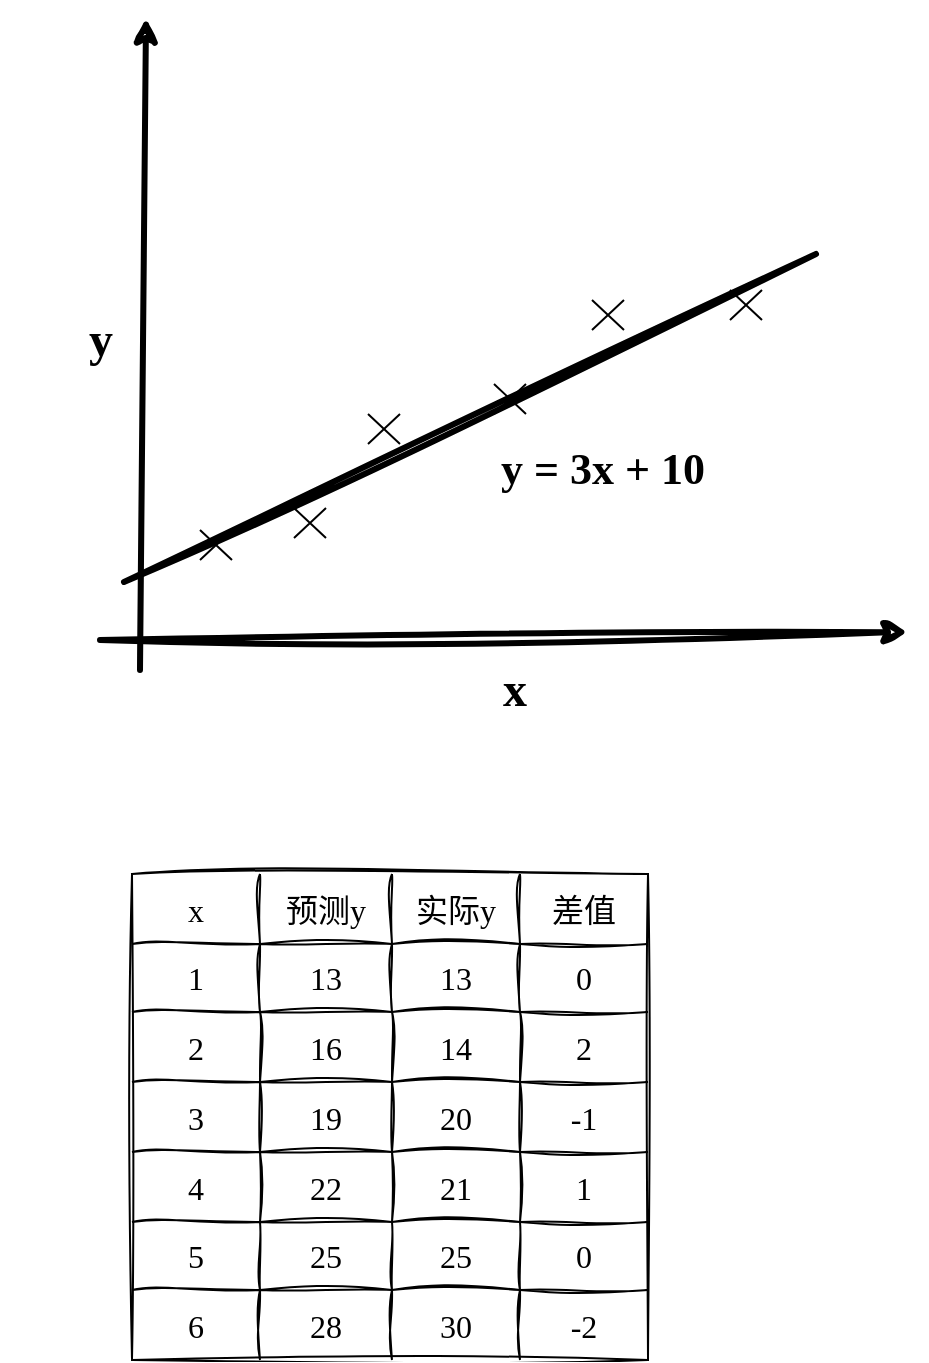 <mxfile version="23.0.1" type="github">
  <diagram name="第 1 页" id="tfmXkASfDuLrXoNh-b1x">
    <mxGraphModel dx="1434" dy="772" grid="0" gridSize="10" guides="1" tooltips="1" connect="1" arrows="1" fold="1" page="1" pageScale="1" pageWidth="827" pageHeight="1169" math="0" shadow="0">
      <root>
        <mxCell id="0" />
        <mxCell id="1" parent="0" />
        <mxCell id="pTE99JYuQGmxs9xaoUjA-1" value="" style="endArrow=classic;html=1;rounded=0;strokeWidth=3;sketch=1;curveFitting=1;jiggle=2;" edge="1" parent="1">
          <mxGeometry width="50" height="50" relative="1" as="geometry">
            <mxPoint x="229" y="503" as="sourcePoint" />
            <mxPoint x="633" y="499" as="targetPoint" />
          </mxGeometry>
        </mxCell>
        <mxCell id="pTE99JYuQGmxs9xaoUjA-2" value="" style="endArrow=classic;html=1;rounded=0;sketch=1;curveFitting=1;jiggle=2;strokeWidth=3;" edge="1" parent="1">
          <mxGeometry width="50" height="50" relative="1" as="geometry">
            <mxPoint x="249" y="518" as="sourcePoint" />
            <mxPoint x="252" y="192" as="targetPoint" />
          </mxGeometry>
        </mxCell>
        <mxCell id="pTE99JYuQGmxs9xaoUjA-3" value="&lt;font face=&quot;Comic Sans MS&quot;&gt;x&lt;/font&gt;" style="text;strokeColor=none;fillColor=none;html=1;fontSize=24;fontStyle=1;verticalAlign=middle;align=center;" vertex="1" parent="1">
          <mxGeometry x="386" y="508" width="100" height="40" as="geometry" />
        </mxCell>
        <mxCell id="pTE99JYuQGmxs9xaoUjA-4" value="&lt;font face=&quot;Comic Sans MS&quot;&gt;y&lt;/font&gt;" style="text;strokeColor=none;fillColor=none;html=1;fontSize=24;fontStyle=1;verticalAlign=middle;align=center;" vertex="1" parent="1">
          <mxGeometry x="179" y="333" width="100" height="40" as="geometry" />
        </mxCell>
        <mxCell id="pTE99JYuQGmxs9xaoUjA-5" value="" style="shape=mxgraph.sysml.x;" vertex="1" parent="1">
          <mxGeometry x="279" y="448" width="16" height="15" as="geometry" />
        </mxCell>
        <mxCell id="pTE99JYuQGmxs9xaoUjA-7" value="" style="shape=mxgraph.sysml.x;" vertex="1" parent="1">
          <mxGeometry x="326" y="437" width="16" height="15" as="geometry" />
        </mxCell>
        <mxCell id="pTE99JYuQGmxs9xaoUjA-8" value="" style="shape=mxgraph.sysml.x;" vertex="1" parent="1">
          <mxGeometry x="363" y="390" width="16" height="15" as="geometry" />
        </mxCell>
        <mxCell id="pTE99JYuQGmxs9xaoUjA-9" value="" style="shape=mxgraph.sysml.x;" vertex="1" parent="1">
          <mxGeometry x="426" y="375" width="16" height="15" as="geometry" />
        </mxCell>
        <mxCell id="pTE99JYuQGmxs9xaoUjA-10" value="" style="shape=mxgraph.sysml.x;" vertex="1" parent="1">
          <mxGeometry x="475" y="333" width="16" height="15" as="geometry" />
        </mxCell>
        <mxCell id="pTE99JYuQGmxs9xaoUjA-11" value="" style="shape=mxgraph.sysml.x;" vertex="1" parent="1">
          <mxGeometry x="544" y="328" width="16" height="15" as="geometry" />
        </mxCell>
        <mxCell id="pTE99JYuQGmxs9xaoUjA-12" value="" style="endArrow=none;html=1;rounded=0;strokeWidth=3;sketch=1;curveFitting=1;jiggle=2;" edge="1" parent="1">
          <mxGeometry width="50" height="50" relative="1" as="geometry">
            <mxPoint x="241" y="474" as="sourcePoint" />
            <mxPoint x="587" y="310" as="targetPoint" />
          </mxGeometry>
        </mxCell>
        <mxCell id="pTE99JYuQGmxs9xaoUjA-13" value="&lt;font style=&quot;font-size: 22px;&quot; face=&quot;Comic Sans MS&quot;&gt;y = 3x + 10&lt;/font&gt;" style="text;strokeColor=none;fillColor=none;html=1;fontSize=24;fontStyle=1;verticalAlign=middle;align=center;" vertex="1" parent="1">
          <mxGeometry x="430" y="397" width="100" height="40" as="geometry" />
        </mxCell>
        <mxCell id="pTE99JYuQGmxs9xaoUjA-14" value="" style="shape=table;startSize=0;container=1;collapsible=0;childLayout=tableLayout;fontSize=16;sketch=1;curveFitting=1;jiggle=2;fontFamily=Comic Sans MS;" vertex="1" parent="1">
          <mxGeometry x="245" y="620" width="258" height="243" as="geometry" />
        </mxCell>
        <mxCell id="pTE99JYuQGmxs9xaoUjA-31" style="shape=tableRow;horizontal=0;startSize=0;swimlaneHead=0;swimlaneBody=0;strokeColor=inherit;top=0;left=0;bottom=0;right=0;collapsible=0;dropTarget=0;fillColor=none;points=[[0,0.5],[1,0.5]];portConstraint=eastwest;fontSize=16;" vertex="1" parent="pTE99JYuQGmxs9xaoUjA-14">
          <mxGeometry width="258" height="35" as="geometry" />
        </mxCell>
        <mxCell id="pTE99JYuQGmxs9xaoUjA-32" value="x" style="shape=partialRectangle;html=1;whiteSpace=wrap;connectable=0;strokeColor=inherit;overflow=hidden;fillColor=none;top=0;left=0;bottom=0;right=0;pointerEvents=1;fontSize=16;fontFamily=Comic Sans MS;" vertex="1" parent="pTE99JYuQGmxs9xaoUjA-31">
          <mxGeometry width="64" height="35" as="geometry">
            <mxRectangle width="64" height="35" as="alternateBounds" />
          </mxGeometry>
        </mxCell>
        <mxCell id="pTE99JYuQGmxs9xaoUjA-33" value="预测y" style="shape=partialRectangle;html=1;whiteSpace=wrap;connectable=0;strokeColor=inherit;overflow=hidden;fillColor=none;top=0;left=0;bottom=0;right=0;pointerEvents=1;fontSize=16;fontFamily=Comic Sans MS;" vertex="1" parent="pTE99JYuQGmxs9xaoUjA-31">
          <mxGeometry x="64" width="66" height="35" as="geometry">
            <mxRectangle width="66" height="35" as="alternateBounds" />
          </mxGeometry>
        </mxCell>
        <mxCell id="pTE99JYuQGmxs9xaoUjA-34" value="实际y" style="shape=partialRectangle;html=1;whiteSpace=wrap;connectable=0;strokeColor=inherit;overflow=hidden;fillColor=none;top=0;left=0;bottom=0;right=0;pointerEvents=1;fontSize=16;fontFamily=Comic Sans MS;" vertex="1" parent="pTE99JYuQGmxs9xaoUjA-31">
          <mxGeometry x="130" width="64" height="35" as="geometry">
            <mxRectangle width="64" height="35" as="alternateBounds" />
          </mxGeometry>
        </mxCell>
        <mxCell id="pTE99JYuQGmxs9xaoUjA-35" value="差值" style="shape=partialRectangle;html=1;whiteSpace=wrap;connectable=0;strokeColor=inherit;overflow=hidden;fillColor=none;top=0;left=0;bottom=0;right=0;pointerEvents=1;fontSize=16;fontFamily=Comic Sans MS;" vertex="1" parent="pTE99JYuQGmxs9xaoUjA-31">
          <mxGeometry x="194" width="64" height="35" as="geometry">
            <mxRectangle width="64" height="35" as="alternateBounds" />
          </mxGeometry>
        </mxCell>
        <mxCell id="pTE99JYuQGmxs9xaoUjA-15" value="" style="shape=tableRow;horizontal=0;startSize=0;swimlaneHead=0;swimlaneBody=0;strokeColor=inherit;top=0;left=0;bottom=0;right=0;collapsible=0;dropTarget=0;fillColor=none;points=[[0,0.5],[1,0.5]];portConstraint=eastwest;fontSize=16;fontFamily=Comic Sans MS;" vertex="1" parent="pTE99JYuQGmxs9xaoUjA-14">
          <mxGeometry y="35" width="258" height="34" as="geometry" />
        </mxCell>
        <mxCell id="pTE99JYuQGmxs9xaoUjA-16" value="1" style="shape=partialRectangle;html=1;whiteSpace=wrap;connectable=0;strokeColor=inherit;overflow=hidden;fillColor=none;top=0;left=0;bottom=0;right=0;pointerEvents=1;fontSize=16;fontFamily=Comic Sans MS;" vertex="1" parent="pTE99JYuQGmxs9xaoUjA-15">
          <mxGeometry width="64" height="34" as="geometry">
            <mxRectangle width="64" height="34" as="alternateBounds" />
          </mxGeometry>
        </mxCell>
        <mxCell id="pTE99JYuQGmxs9xaoUjA-17" value="13" style="shape=partialRectangle;html=1;whiteSpace=wrap;connectable=0;strokeColor=inherit;overflow=hidden;fillColor=none;top=0;left=0;bottom=0;right=0;pointerEvents=1;fontSize=16;fontFamily=Comic Sans MS;" vertex="1" parent="pTE99JYuQGmxs9xaoUjA-15">
          <mxGeometry x="64" width="66" height="34" as="geometry">
            <mxRectangle width="66" height="34" as="alternateBounds" />
          </mxGeometry>
        </mxCell>
        <mxCell id="pTE99JYuQGmxs9xaoUjA-18" value="13" style="shape=partialRectangle;html=1;whiteSpace=wrap;connectable=0;strokeColor=inherit;overflow=hidden;fillColor=none;top=0;left=0;bottom=0;right=0;pointerEvents=1;fontSize=16;fontFamily=Comic Sans MS;" vertex="1" parent="pTE99JYuQGmxs9xaoUjA-15">
          <mxGeometry x="130" width="64" height="34" as="geometry">
            <mxRectangle width="64" height="34" as="alternateBounds" />
          </mxGeometry>
        </mxCell>
        <mxCell id="pTE99JYuQGmxs9xaoUjA-36" value="0" style="shape=partialRectangle;html=1;whiteSpace=wrap;connectable=0;strokeColor=inherit;overflow=hidden;fillColor=none;top=0;left=0;bottom=0;right=0;pointerEvents=1;fontSize=16;fontFamily=Comic Sans MS;" vertex="1" parent="pTE99JYuQGmxs9xaoUjA-15">
          <mxGeometry x="194" width="64" height="34" as="geometry">
            <mxRectangle width="64" height="34" as="alternateBounds" />
          </mxGeometry>
        </mxCell>
        <mxCell id="pTE99JYuQGmxs9xaoUjA-19" value="" style="shape=tableRow;horizontal=0;startSize=0;swimlaneHead=0;swimlaneBody=0;strokeColor=inherit;top=0;left=0;bottom=0;right=0;collapsible=0;dropTarget=0;fillColor=none;points=[[0,0.5],[1,0.5]];portConstraint=eastwest;fontSize=16;" vertex="1" parent="pTE99JYuQGmxs9xaoUjA-14">
          <mxGeometry y="69" width="258" height="35" as="geometry" />
        </mxCell>
        <mxCell id="pTE99JYuQGmxs9xaoUjA-20" value="2" style="shape=partialRectangle;html=1;whiteSpace=wrap;connectable=0;strokeColor=inherit;overflow=hidden;fillColor=none;top=0;left=0;bottom=0;right=0;pointerEvents=1;fontSize=16;fontFamily=Comic Sans MS;" vertex="1" parent="pTE99JYuQGmxs9xaoUjA-19">
          <mxGeometry width="64" height="35" as="geometry">
            <mxRectangle width="64" height="35" as="alternateBounds" />
          </mxGeometry>
        </mxCell>
        <mxCell id="pTE99JYuQGmxs9xaoUjA-21" value="16" style="shape=partialRectangle;html=1;whiteSpace=wrap;connectable=0;strokeColor=inherit;overflow=hidden;fillColor=none;top=0;left=0;bottom=0;right=0;pointerEvents=1;fontSize=16;fontFamily=Comic Sans MS;" vertex="1" parent="pTE99JYuQGmxs9xaoUjA-19">
          <mxGeometry x="64" width="66" height="35" as="geometry">
            <mxRectangle width="66" height="35" as="alternateBounds" />
          </mxGeometry>
        </mxCell>
        <mxCell id="pTE99JYuQGmxs9xaoUjA-22" value="14" style="shape=partialRectangle;html=1;whiteSpace=wrap;connectable=0;strokeColor=inherit;overflow=hidden;fillColor=none;top=0;left=0;bottom=0;right=0;pointerEvents=1;fontSize=16;fontFamily=Comic Sans MS;" vertex="1" parent="pTE99JYuQGmxs9xaoUjA-19">
          <mxGeometry x="130" width="64" height="35" as="geometry">
            <mxRectangle width="64" height="35" as="alternateBounds" />
          </mxGeometry>
        </mxCell>
        <mxCell id="pTE99JYuQGmxs9xaoUjA-37" value="2" style="shape=partialRectangle;html=1;whiteSpace=wrap;connectable=0;strokeColor=inherit;overflow=hidden;fillColor=none;top=0;left=0;bottom=0;right=0;pointerEvents=1;fontSize=16;fontFamily=Comic Sans MS;" vertex="1" parent="pTE99JYuQGmxs9xaoUjA-19">
          <mxGeometry x="194" width="64" height="35" as="geometry">
            <mxRectangle width="64" height="35" as="alternateBounds" />
          </mxGeometry>
        </mxCell>
        <mxCell id="pTE99JYuQGmxs9xaoUjA-49" style="shape=tableRow;horizontal=0;startSize=0;swimlaneHead=0;swimlaneBody=0;strokeColor=inherit;top=0;left=0;bottom=0;right=0;collapsible=0;dropTarget=0;fillColor=none;points=[[0,0.5],[1,0.5]];portConstraint=eastwest;fontSize=16;" vertex="1" parent="pTE99JYuQGmxs9xaoUjA-14">
          <mxGeometry y="104" width="258" height="35" as="geometry" />
        </mxCell>
        <mxCell id="pTE99JYuQGmxs9xaoUjA-50" value="3" style="shape=partialRectangle;html=1;whiteSpace=wrap;connectable=0;strokeColor=inherit;overflow=hidden;fillColor=none;top=0;left=0;bottom=0;right=0;pointerEvents=1;fontSize=16;fontFamily=Comic Sans MS;" vertex="1" parent="pTE99JYuQGmxs9xaoUjA-49">
          <mxGeometry width="64" height="35" as="geometry">
            <mxRectangle width="64" height="35" as="alternateBounds" />
          </mxGeometry>
        </mxCell>
        <mxCell id="pTE99JYuQGmxs9xaoUjA-51" value="19" style="shape=partialRectangle;html=1;whiteSpace=wrap;connectable=0;strokeColor=inherit;overflow=hidden;fillColor=none;top=0;left=0;bottom=0;right=0;pointerEvents=1;fontSize=16;fontFamily=Comic Sans MS;" vertex="1" parent="pTE99JYuQGmxs9xaoUjA-49">
          <mxGeometry x="64" width="66" height="35" as="geometry">
            <mxRectangle width="66" height="35" as="alternateBounds" />
          </mxGeometry>
        </mxCell>
        <mxCell id="pTE99JYuQGmxs9xaoUjA-52" value="20" style="shape=partialRectangle;html=1;whiteSpace=wrap;connectable=0;strokeColor=inherit;overflow=hidden;fillColor=none;top=0;left=0;bottom=0;right=0;pointerEvents=1;fontSize=16;fontFamily=Comic Sans MS;" vertex="1" parent="pTE99JYuQGmxs9xaoUjA-49">
          <mxGeometry x="130" width="64" height="35" as="geometry">
            <mxRectangle width="64" height="35" as="alternateBounds" />
          </mxGeometry>
        </mxCell>
        <mxCell id="pTE99JYuQGmxs9xaoUjA-53" value="-1" style="shape=partialRectangle;html=1;whiteSpace=wrap;connectable=0;strokeColor=inherit;overflow=hidden;fillColor=none;top=0;left=0;bottom=0;right=0;pointerEvents=1;fontSize=16;fontFamily=Comic Sans MS;" vertex="1" parent="pTE99JYuQGmxs9xaoUjA-49">
          <mxGeometry x="194" width="64" height="35" as="geometry">
            <mxRectangle width="64" height="35" as="alternateBounds" />
          </mxGeometry>
        </mxCell>
        <mxCell id="pTE99JYuQGmxs9xaoUjA-44" style="shape=tableRow;horizontal=0;startSize=0;swimlaneHead=0;swimlaneBody=0;strokeColor=inherit;top=0;left=0;bottom=0;right=0;collapsible=0;dropTarget=0;fillColor=none;points=[[0,0.5],[1,0.5]];portConstraint=eastwest;fontSize=16;" vertex="1" parent="pTE99JYuQGmxs9xaoUjA-14">
          <mxGeometry y="139" width="258" height="35" as="geometry" />
        </mxCell>
        <mxCell id="pTE99JYuQGmxs9xaoUjA-45" value="4" style="shape=partialRectangle;html=1;whiteSpace=wrap;connectable=0;strokeColor=inherit;overflow=hidden;fillColor=none;top=0;left=0;bottom=0;right=0;pointerEvents=1;fontSize=16;fontFamily=Comic Sans MS;" vertex="1" parent="pTE99JYuQGmxs9xaoUjA-44">
          <mxGeometry width="64" height="35" as="geometry">
            <mxRectangle width="64" height="35" as="alternateBounds" />
          </mxGeometry>
        </mxCell>
        <mxCell id="pTE99JYuQGmxs9xaoUjA-46" value="22" style="shape=partialRectangle;html=1;whiteSpace=wrap;connectable=0;strokeColor=inherit;overflow=hidden;fillColor=none;top=0;left=0;bottom=0;right=0;pointerEvents=1;fontSize=16;fontFamily=Comic Sans MS;" vertex="1" parent="pTE99JYuQGmxs9xaoUjA-44">
          <mxGeometry x="64" width="66" height="35" as="geometry">
            <mxRectangle width="66" height="35" as="alternateBounds" />
          </mxGeometry>
        </mxCell>
        <mxCell id="pTE99JYuQGmxs9xaoUjA-47" value="21" style="shape=partialRectangle;html=1;whiteSpace=wrap;connectable=0;strokeColor=inherit;overflow=hidden;fillColor=none;top=0;left=0;bottom=0;right=0;pointerEvents=1;fontSize=16;fontFamily=Comic Sans MS;" vertex="1" parent="pTE99JYuQGmxs9xaoUjA-44">
          <mxGeometry x="130" width="64" height="35" as="geometry">
            <mxRectangle width="64" height="35" as="alternateBounds" />
          </mxGeometry>
        </mxCell>
        <mxCell id="pTE99JYuQGmxs9xaoUjA-48" value="1" style="shape=partialRectangle;html=1;whiteSpace=wrap;connectable=0;strokeColor=inherit;overflow=hidden;fillColor=none;top=0;left=0;bottom=0;right=0;pointerEvents=1;fontSize=16;fontFamily=Comic Sans MS;" vertex="1" parent="pTE99JYuQGmxs9xaoUjA-44">
          <mxGeometry x="194" width="64" height="35" as="geometry">
            <mxRectangle width="64" height="35" as="alternateBounds" />
          </mxGeometry>
        </mxCell>
        <mxCell id="pTE99JYuQGmxs9xaoUjA-39" style="shape=tableRow;horizontal=0;startSize=0;swimlaneHead=0;swimlaneBody=0;strokeColor=inherit;top=0;left=0;bottom=0;right=0;collapsible=0;dropTarget=0;fillColor=none;points=[[0,0.5],[1,0.5]];portConstraint=eastwest;fontSize=16;" vertex="1" parent="pTE99JYuQGmxs9xaoUjA-14">
          <mxGeometry y="174" width="258" height="34" as="geometry" />
        </mxCell>
        <mxCell id="pTE99JYuQGmxs9xaoUjA-40" value="5" style="shape=partialRectangle;html=1;whiteSpace=wrap;connectable=0;strokeColor=inherit;overflow=hidden;fillColor=none;top=0;left=0;bottom=0;right=0;pointerEvents=1;fontSize=16;fontFamily=Comic Sans MS;" vertex="1" parent="pTE99JYuQGmxs9xaoUjA-39">
          <mxGeometry width="64" height="34" as="geometry">
            <mxRectangle width="64" height="34" as="alternateBounds" />
          </mxGeometry>
        </mxCell>
        <mxCell id="pTE99JYuQGmxs9xaoUjA-41" value="25" style="shape=partialRectangle;html=1;whiteSpace=wrap;connectable=0;strokeColor=inherit;overflow=hidden;fillColor=none;top=0;left=0;bottom=0;right=0;pointerEvents=1;fontSize=16;fontFamily=Comic Sans MS;" vertex="1" parent="pTE99JYuQGmxs9xaoUjA-39">
          <mxGeometry x="64" width="66" height="34" as="geometry">
            <mxRectangle width="66" height="34" as="alternateBounds" />
          </mxGeometry>
        </mxCell>
        <mxCell id="pTE99JYuQGmxs9xaoUjA-42" value="25" style="shape=partialRectangle;html=1;whiteSpace=wrap;connectable=0;strokeColor=inherit;overflow=hidden;fillColor=none;top=0;left=0;bottom=0;right=0;pointerEvents=1;fontSize=16;fontFamily=Comic Sans MS;" vertex="1" parent="pTE99JYuQGmxs9xaoUjA-39">
          <mxGeometry x="130" width="64" height="34" as="geometry">
            <mxRectangle width="64" height="34" as="alternateBounds" />
          </mxGeometry>
        </mxCell>
        <mxCell id="pTE99JYuQGmxs9xaoUjA-43" value="0" style="shape=partialRectangle;html=1;whiteSpace=wrap;connectable=0;strokeColor=inherit;overflow=hidden;fillColor=none;top=0;left=0;bottom=0;right=0;pointerEvents=1;fontSize=16;fontFamily=Comic Sans MS;" vertex="1" parent="pTE99JYuQGmxs9xaoUjA-39">
          <mxGeometry x="194" width="64" height="34" as="geometry">
            <mxRectangle width="64" height="34" as="alternateBounds" />
          </mxGeometry>
        </mxCell>
        <mxCell id="pTE99JYuQGmxs9xaoUjA-23" value="" style="shape=tableRow;horizontal=0;startSize=0;swimlaneHead=0;swimlaneBody=0;strokeColor=inherit;top=0;left=0;bottom=0;right=0;collapsible=0;dropTarget=0;fillColor=none;points=[[0,0.5],[1,0.5]];portConstraint=eastwest;fontSize=16;" vertex="1" parent="pTE99JYuQGmxs9xaoUjA-14">
          <mxGeometry y="208" width="258" height="35" as="geometry" />
        </mxCell>
        <mxCell id="pTE99JYuQGmxs9xaoUjA-24" value="6" style="shape=partialRectangle;html=1;whiteSpace=wrap;connectable=0;strokeColor=inherit;overflow=hidden;fillColor=none;top=0;left=0;bottom=0;right=0;pointerEvents=1;fontSize=16;fontFamily=Comic Sans MS;" vertex="1" parent="pTE99JYuQGmxs9xaoUjA-23">
          <mxGeometry width="64" height="35" as="geometry">
            <mxRectangle width="64" height="35" as="alternateBounds" />
          </mxGeometry>
        </mxCell>
        <mxCell id="pTE99JYuQGmxs9xaoUjA-25" value="28" style="shape=partialRectangle;html=1;whiteSpace=wrap;connectable=0;strokeColor=inherit;overflow=hidden;fillColor=none;top=0;left=0;bottom=0;right=0;pointerEvents=1;fontSize=16;fontFamily=Comic Sans MS;" vertex="1" parent="pTE99JYuQGmxs9xaoUjA-23">
          <mxGeometry x="64" width="66" height="35" as="geometry">
            <mxRectangle width="66" height="35" as="alternateBounds" />
          </mxGeometry>
        </mxCell>
        <mxCell id="pTE99JYuQGmxs9xaoUjA-26" value="30" style="shape=partialRectangle;html=1;whiteSpace=wrap;connectable=0;strokeColor=inherit;overflow=hidden;fillColor=none;top=0;left=0;bottom=0;right=0;pointerEvents=1;fontSize=16;fontFamily=Comic Sans MS;" vertex="1" parent="pTE99JYuQGmxs9xaoUjA-23">
          <mxGeometry x="130" width="64" height="35" as="geometry">
            <mxRectangle width="64" height="35" as="alternateBounds" />
          </mxGeometry>
        </mxCell>
        <mxCell id="pTE99JYuQGmxs9xaoUjA-38" value="-2" style="shape=partialRectangle;html=1;whiteSpace=wrap;connectable=0;strokeColor=inherit;overflow=hidden;fillColor=none;top=0;left=0;bottom=0;right=0;pointerEvents=1;fontSize=16;fontFamily=Comic Sans MS;" vertex="1" parent="pTE99JYuQGmxs9xaoUjA-23">
          <mxGeometry x="194" width="64" height="35" as="geometry">
            <mxRectangle width="64" height="35" as="alternateBounds" />
          </mxGeometry>
        </mxCell>
      </root>
    </mxGraphModel>
  </diagram>
</mxfile>
